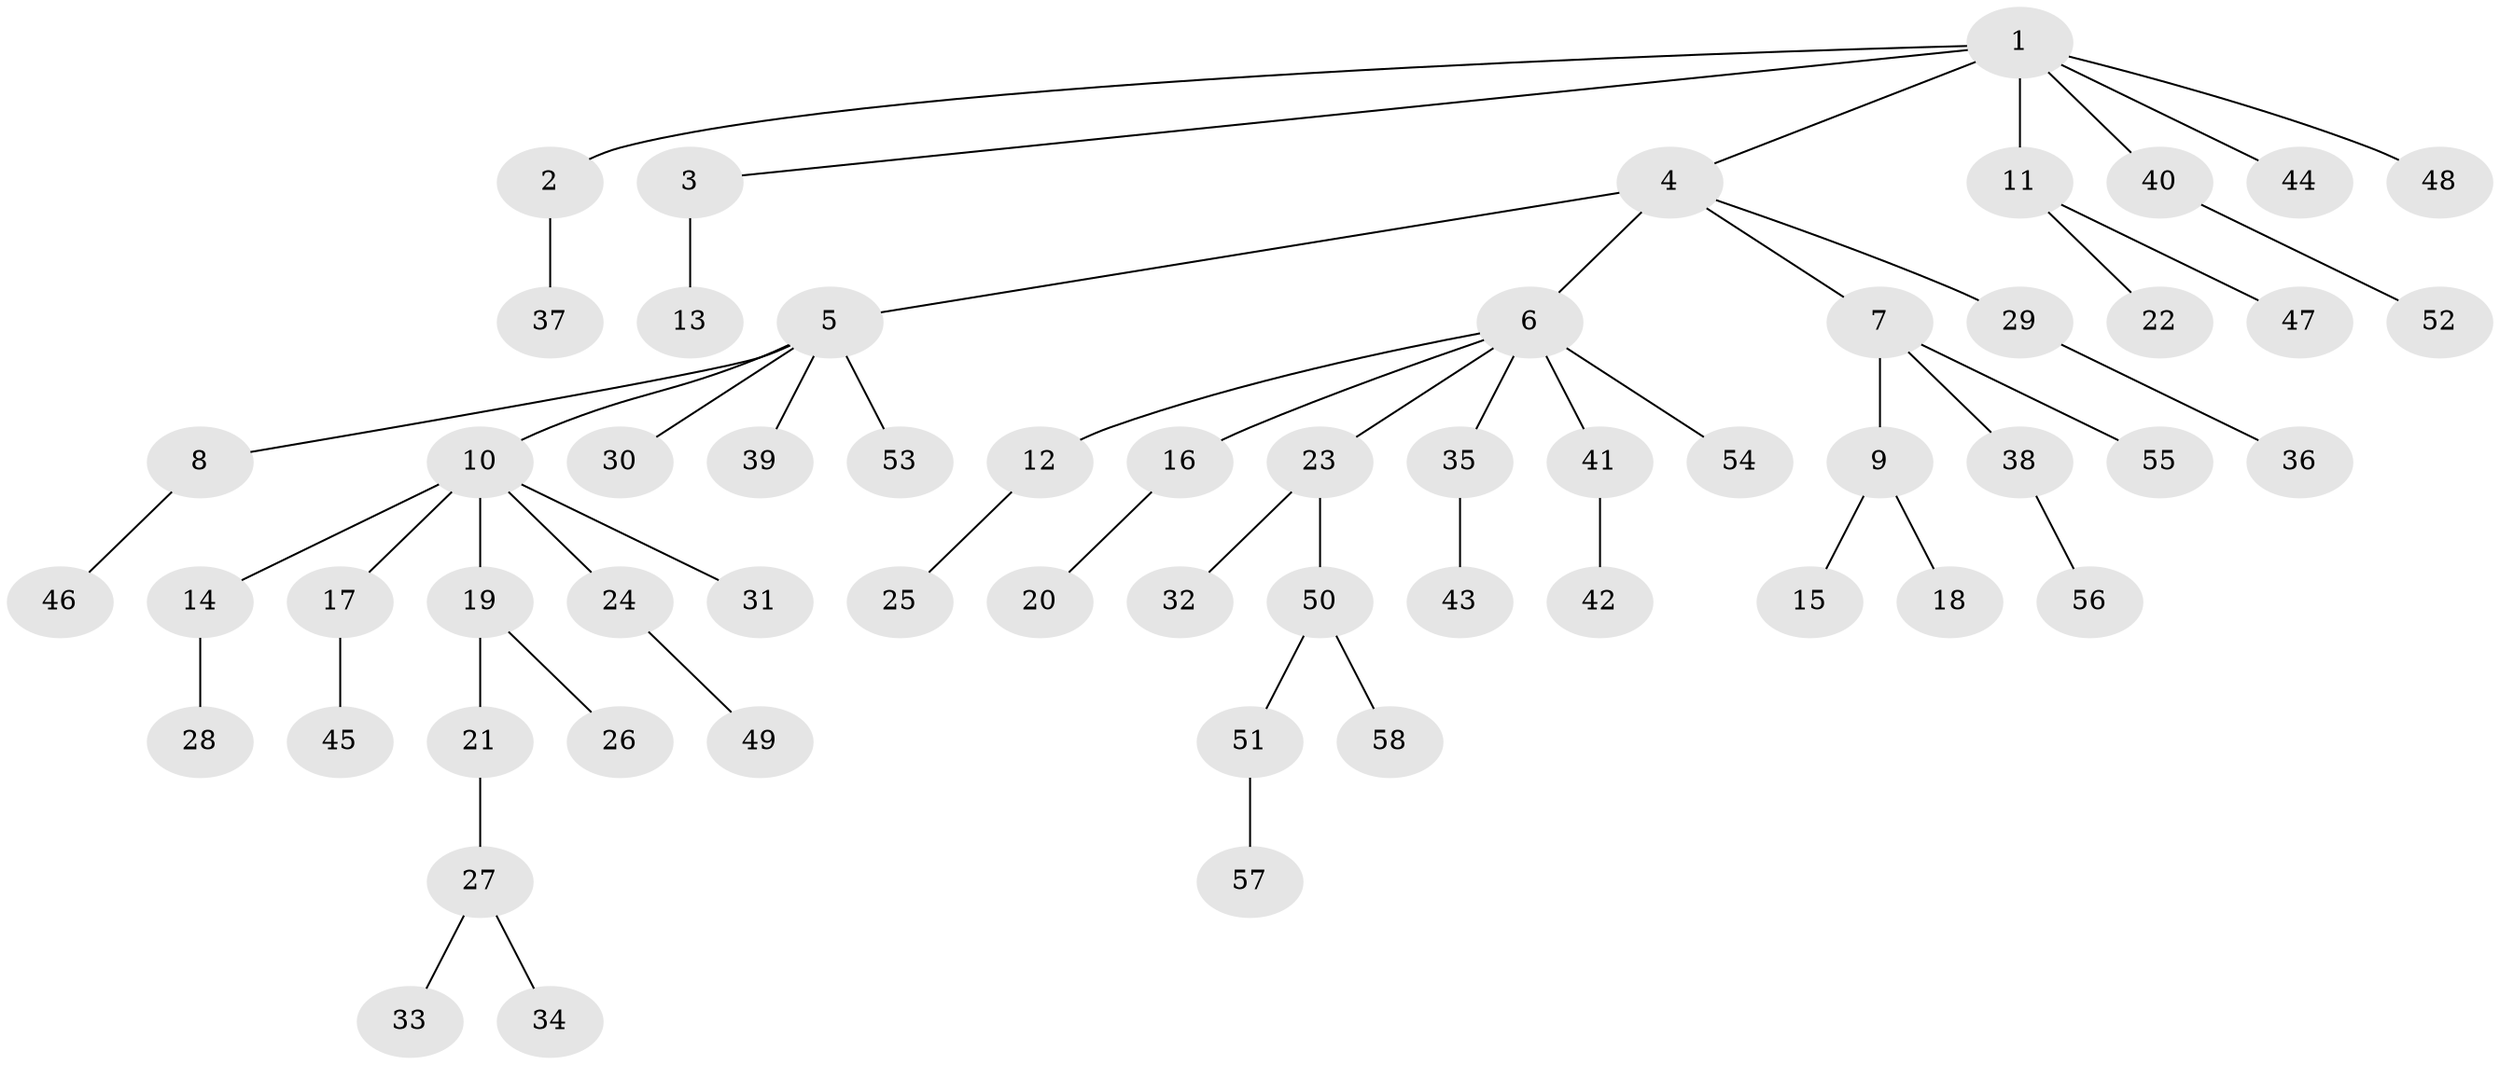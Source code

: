 // original degree distribution, {8: 0.017857142857142856, 3: 0.125, 2: 0.26785714285714285, 7: 0.017857142857142856, 5: 0.017857142857142856, 4: 0.05357142857142857, 1: 0.5}
// Generated by graph-tools (version 1.1) at 2025/36/03/09/25 02:36:54]
// undirected, 58 vertices, 57 edges
graph export_dot {
graph [start="1"]
  node [color=gray90,style=filled];
  1;
  2;
  3;
  4;
  5;
  6;
  7;
  8;
  9;
  10;
  11;
  12;
  13;
  14;
  15;
  16;
  17;
  18;
  19;
  20;
  21;
  22;
  23;
  24;
  25;
  26;
  27;
  28;
  29;
  30;
  31;
  32;
  33;
  34;
  35;
  36;
  37;
  38;
  39;
  40;
  41;
  42;
  43;
  44;
  45;
  46;
  47;
  48;
  49;
  50;
  51;
  52;
  53;
  54;
  55;
  56;
  57;
  58;
  1 -- 2 [weight=1.0];
  1 -- 3 [weight=1.0];
  1 -- 4 [weight=1.0];
  1 -- 11 [weight=1.0];
  1 -- 40 [weight=1.0];
  1 -- 44 [weight=1.0];
  1 -- 48 [weight=1.0];
  2 -- 37 [weight=1.0];
  3 -- 13 [weight=3.0];
  4 -- 5 [weight=1.0];
  4 -- 6 [weight=2.0];
  4 -- 7 [weight=1.0];
  4 -- 29 [weight=1.0];
  5 -- 8 [weight=1.0];
  5 -- 10 [weight=1.0];
  5 -- 30 [weight=1.0];
  5 -- 39 [weight=1.0];
  5 -- 53 [weight=1.0];
  6 -- 12 [weight=1.0];
  6 -- 16 [weight=1.0];
  6 -- 23 [weight=1.0];
  6 -- 35 [weight=1.0];
  6 -- 41 [weight=1.0];
  6 -- 54 [weight=1.0];
  7 -- 9 [weight=3.0];
  7 -- 38 [weight=1.0];
  7 -- 55 [weight=1.0];
  8 -- 46 [weight=1.0];
  9 -- 15 [weight=2.0];
  9 -- 18 [weight=1.0];
  10 -- 14 [weight=1.0];
  10 -- 17 [weight=1.0];
  10 -- 19 [weight=1.0];
  10 -- 24 [weight=2.0];
  10 -- 31 [weight=1.0];
  11 -- 22 [weight=1.0];
  11 -- 47 [weight=1.0];
  12 -- 25 [weight=1.0];
  14 -- 28 [weight=1.0];
  16 -- 20 [weight=1.0];
  17 -- 45 [weight=2.0];
  19 -- 21 [weight=1.0];
  19 -- 26 [weight=1.0];
  21 -- 27 [weight=1.0];
  23 -- 32 [weight=1.0];
  23 -- 50 [weight=1.0];
  24 -- 49 [weight=1.0];
  27 -- 33 [weight=1.0];
  27 -- 34 [weight=1.0];
  29 -- 36 [weight=2.0];
  35 -- 43 [weight=1.0];
  38 -- 56 [weight=1.0];
  40 -- 52 [weight=1.0];
  41 -- 42 [weight=2.0];
  50 -- 51 [weight=1.0];
  50 -- 58 [weight=1.0];
  51 -- 57 [weight=1.0];
}
